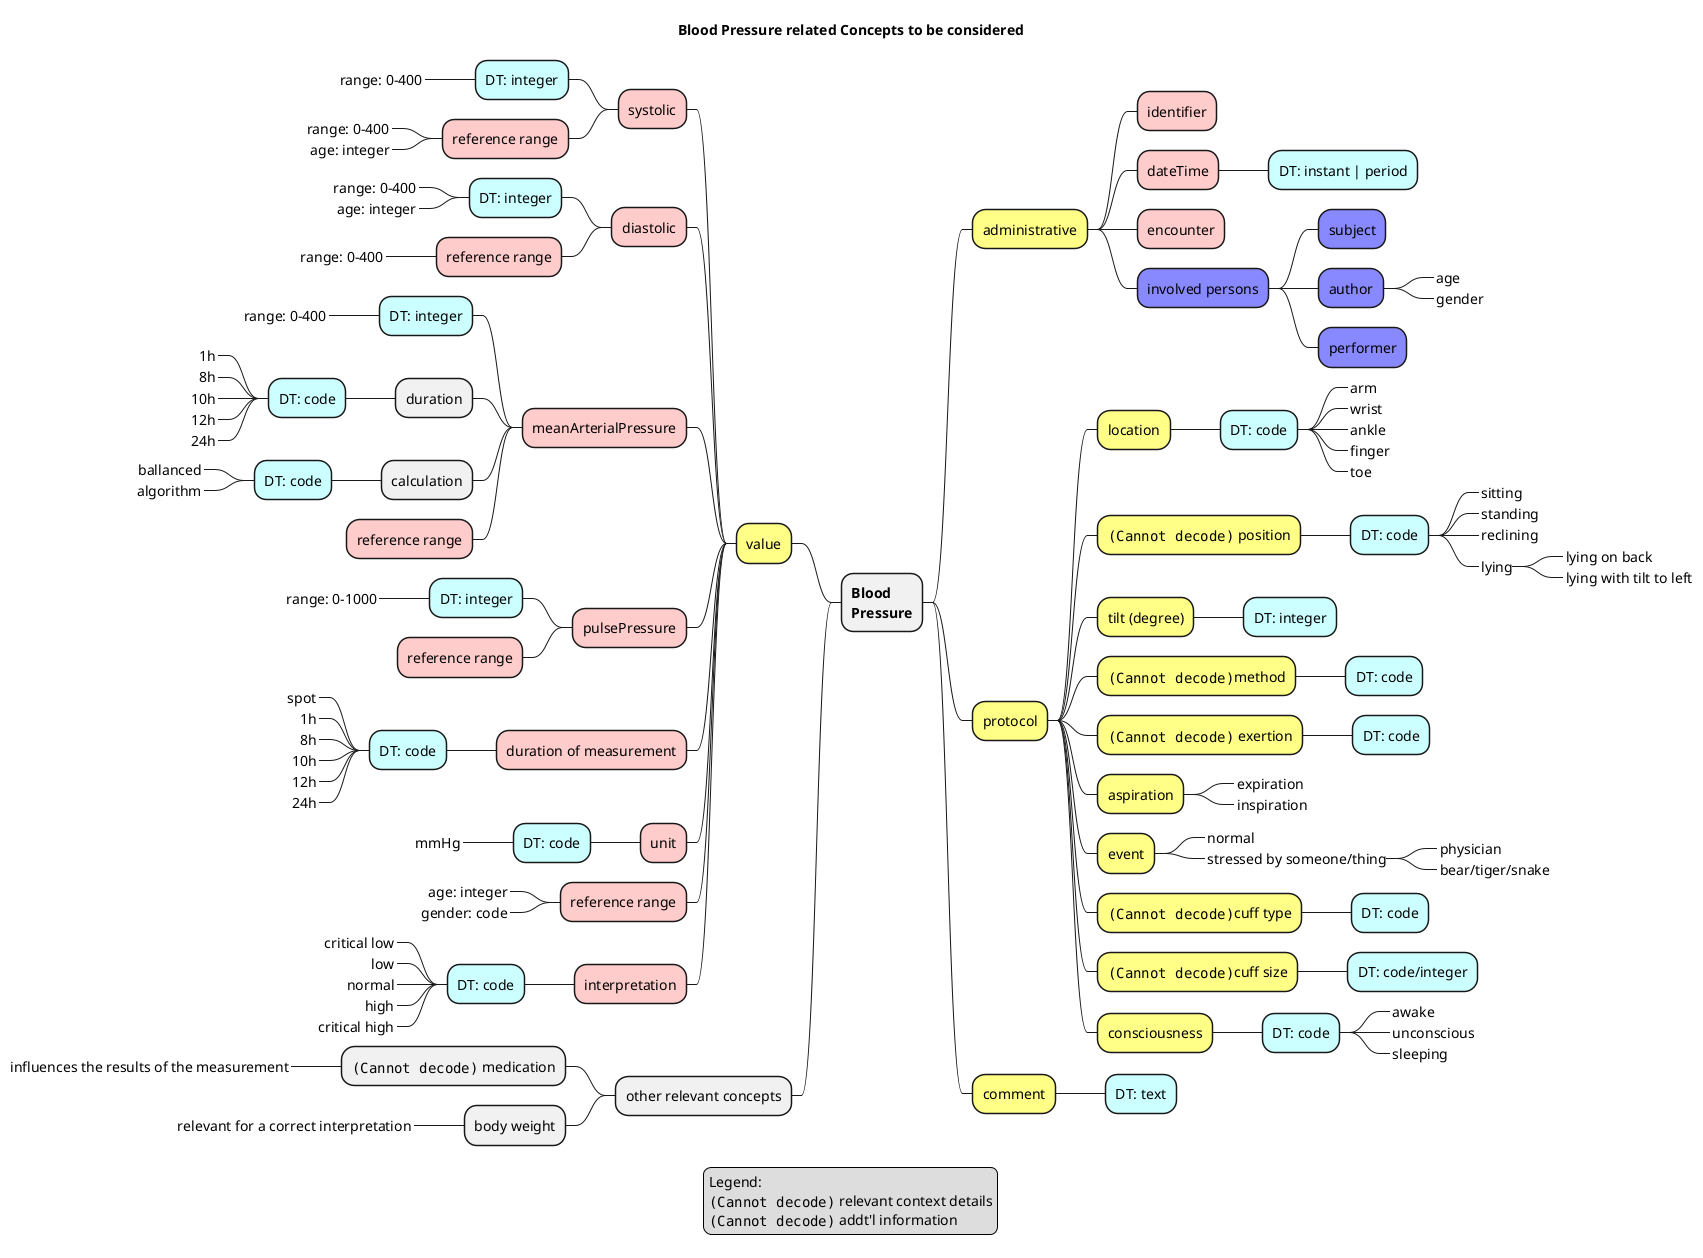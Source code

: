 @startmindmap

skinparam svgDimensionStyle false

title Blood Pressure related Concepts to be considered

legend
Legend:
<img icon_modifier_extension_complex.png> relevant context details
<img icon_page_n_i.gif> addt'l information
end legend

+ **Blood** \n**Pressure**
--[#ff8] value
---[#fcc] systolic
----[#cff] DT: integer
-----_ range: 0-400
----[#fcc] reference range
-----_ range: 0-400
-----_ age: integer
---[#fcc] diastolic
----[#cff] DT: integer
-----_ range: 0-400
-----_ age: integer
----[#fcc] reference range
-----_ range: 0-400
---[#fcc] meanArterialPressure
----[#cff] DT: integer
-----_ range: 0-400
---- duration
-----[#cff] DT: code
------_ 1h
------_ 8h
------_ 10h
------_ 12h
------_ 24h
---- calculation
-----[#cff] DT: code
------_ ballanced
------_ algorithm
----[#fcc] reference range
---[#fcc] pulsePressure
----[#cff] DT: integer
-----_ range: 0-1000
----[#fcc] reference range
---[#fcc] duration of measurement
----[#cff] DT: code
-----_ spot
-----_ 1h
-----_ 8h
-----_ 10h
-----_ 12h
-----_ 24h
---[#fcc] unit
----[#cff] DT: code
-----_ mmHg
---[#fcc] reference range
----_ age: integer
----_ gender: code
---[#fcc] interpretation
----[#cff] DT: code
-----_ critical low
-----_ low
-----_ normal
-----_ high
-----_ critical high

-- other relevant concepts
--- <img icon_modifier_extension_complex.png> medication
----_ influences the results of the measurement
--- body weight
----_ relevant for a correct interpretation

++[#ff8] administrative
+++[#fcc] identifier
+++[#fcc] dateTime
++++[#cff] DT: instant | period
+++[#fcc] encounter

+++[#88f] involved persons
++++[#88f] subject
++++[#88f] author
+++++_ age
+++++_ gender
++++[#88f] performer

++[#ff8] protocol
+++[#ff8] location
++++[#cff] DT: code
+++++_ arm
+++++_ wrist
+++++_ ankle
+++++_ finger
+++++_ toe
+++[#ff8] <img icon_modifier_extension_complex.png> position
++++[#cff] DT: code
+++++_ sitting
+++++_ standing
+++++_ reclining
+++++_ lying
++++++_ lying on back
++++++_ lying with tilt to left
+++[#ff8] tilt (degree)
++++[#cff] DT: integer
+++[#ff8] <img icon_modifier_extension_complex.png>method
++++[#cff] DT: code
+++[#ff8] <img icon_modifier_extension_complex.png> exertion
++++[#cff] DT: code
+++[#ff8] aspiration
++++_ expiration
++++_ inspiration
+++[#ff8] event
++++_ normal
++++_ stressed by someone/thing
+++++_ physician
+++++_ bear/tiger/snake
+++[#ff8] <img icon_page_n_i.gif>cuff type
++++[#cff] DT: code
+++[#ff8] <img icon_page_n_i.gif>cuff size
++++[#cff] DT: code/integer
+++[#ff8] consciousness
++++[#cff] DT: code
+++++_ awake
+++++_ unconscious
+++++_ sleeping

++[#ff8] comment
+++[#cff] DT: text

@endmindmap